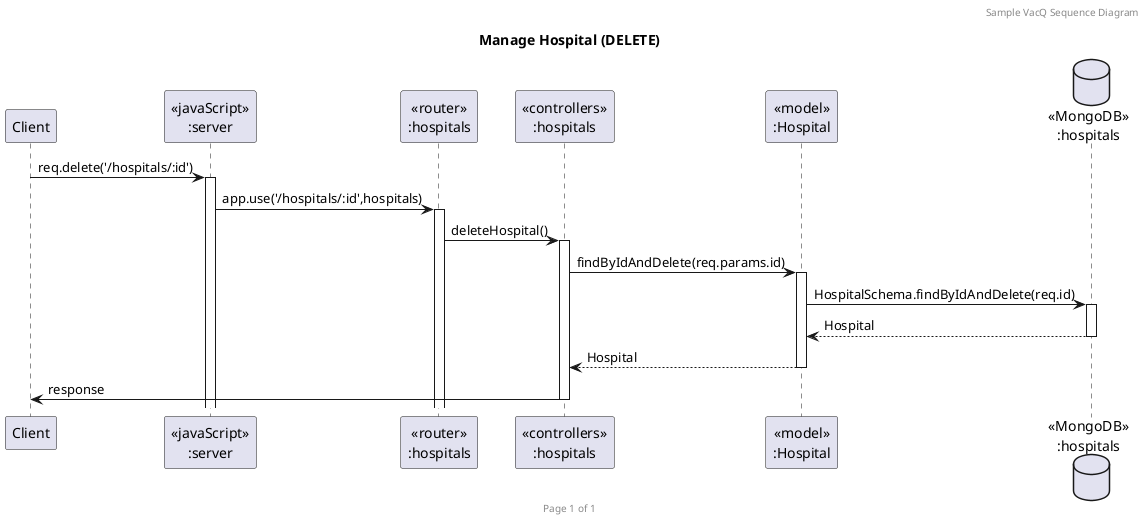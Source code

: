 @startuml Manage Hospital (DELETE)

header Sample VacQ Sequence Diagram
footer Page %page% of %lastpage%
title "Manage Hospital (DELETE)"

participant "Client" as client
participant "<<javaScript>>\n:server" as server
participant "<<router>>\n:hospitals" as routerHospitals
participant "<<controllers>>\n:hospitals" as controllersHospitals
participant "<<model>>\n:Hospital" as modelHospital
database "<<MongoDB>>\n:hospitals" as HospitalsDatabase

client->server ++:req.delete('/hospitals/:id')
server->routerHospitals ++:app.use('/hospitals/:id',hospitals)
routerHospitals -> controllersHospitals ++:deleteHospital()
controllersHospitals->modelHospital ++:findByIdAndDelete(req.params.id)
modelHospital ->HospitalsDatabase ++: HospitalSchema.findByIdAndDelete(req.id)
HospitalsDatabase --> modelHospital --: Hospital
controllersHospitals <-- modelHospital --:Hospital
controllersHospitals->client --:response

@enduml
